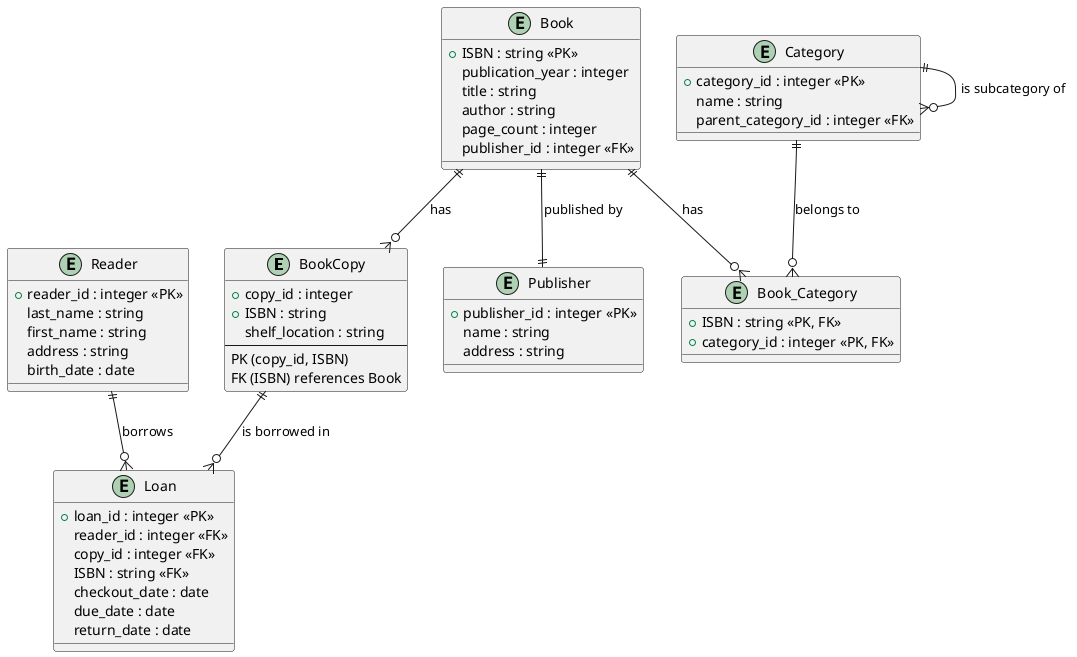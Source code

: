@startuml Library System
entity "BookCopy" {
    +copy_id : integer
    +ISBN : string
    shelf_location : string
    --
    PK (copy_id, ISBN)
    FK (ISBN) references Book
}

entity "Book" {
    +ISBN : string <<PK>>
    publication_year : integer
    title : string
    author : string
    page_count : integer
    publisher_id : integer <<FK>>
}

entity "Publisher" {
    +publisher_id : integer <<PK>>
    name : string
    address : string
}

entity "Category" {
    +category_id : integer <<PK>>
    name : string
    parent_category_id : integer <<FK>>
}

entity "Reader" {
    +reader_id : integer <<PK>>
    last_name : string
    first_name : string
    address : string
    birth_date : date
}

entity "Loan" {
    +loan_id : integer <<PK>>
    reader_id : integer <<FK>>
    copy_id : integer <<FK>>
    ISBN : string <<FK>>
    checkout_date : date
    due_date : date
    return_date : date
}

entity "Book_Category" {
    +ISBN : string <<PK, FK>>
    +category_id : integer <<PK, FK>>
}

Book ||--o{ BookCopy: "has"
Book ||--|| Publisher: "published by"
Book ||--o{ Book_Category: "has"
Category ||--o{ Book_Category: "belongs to"
Category ||--o{ Category : "is subcategory of"
Reader ||--o{ Loan : "borrows"
BookCopy ||--o{ Loan : "is borrowed in"
@enduml